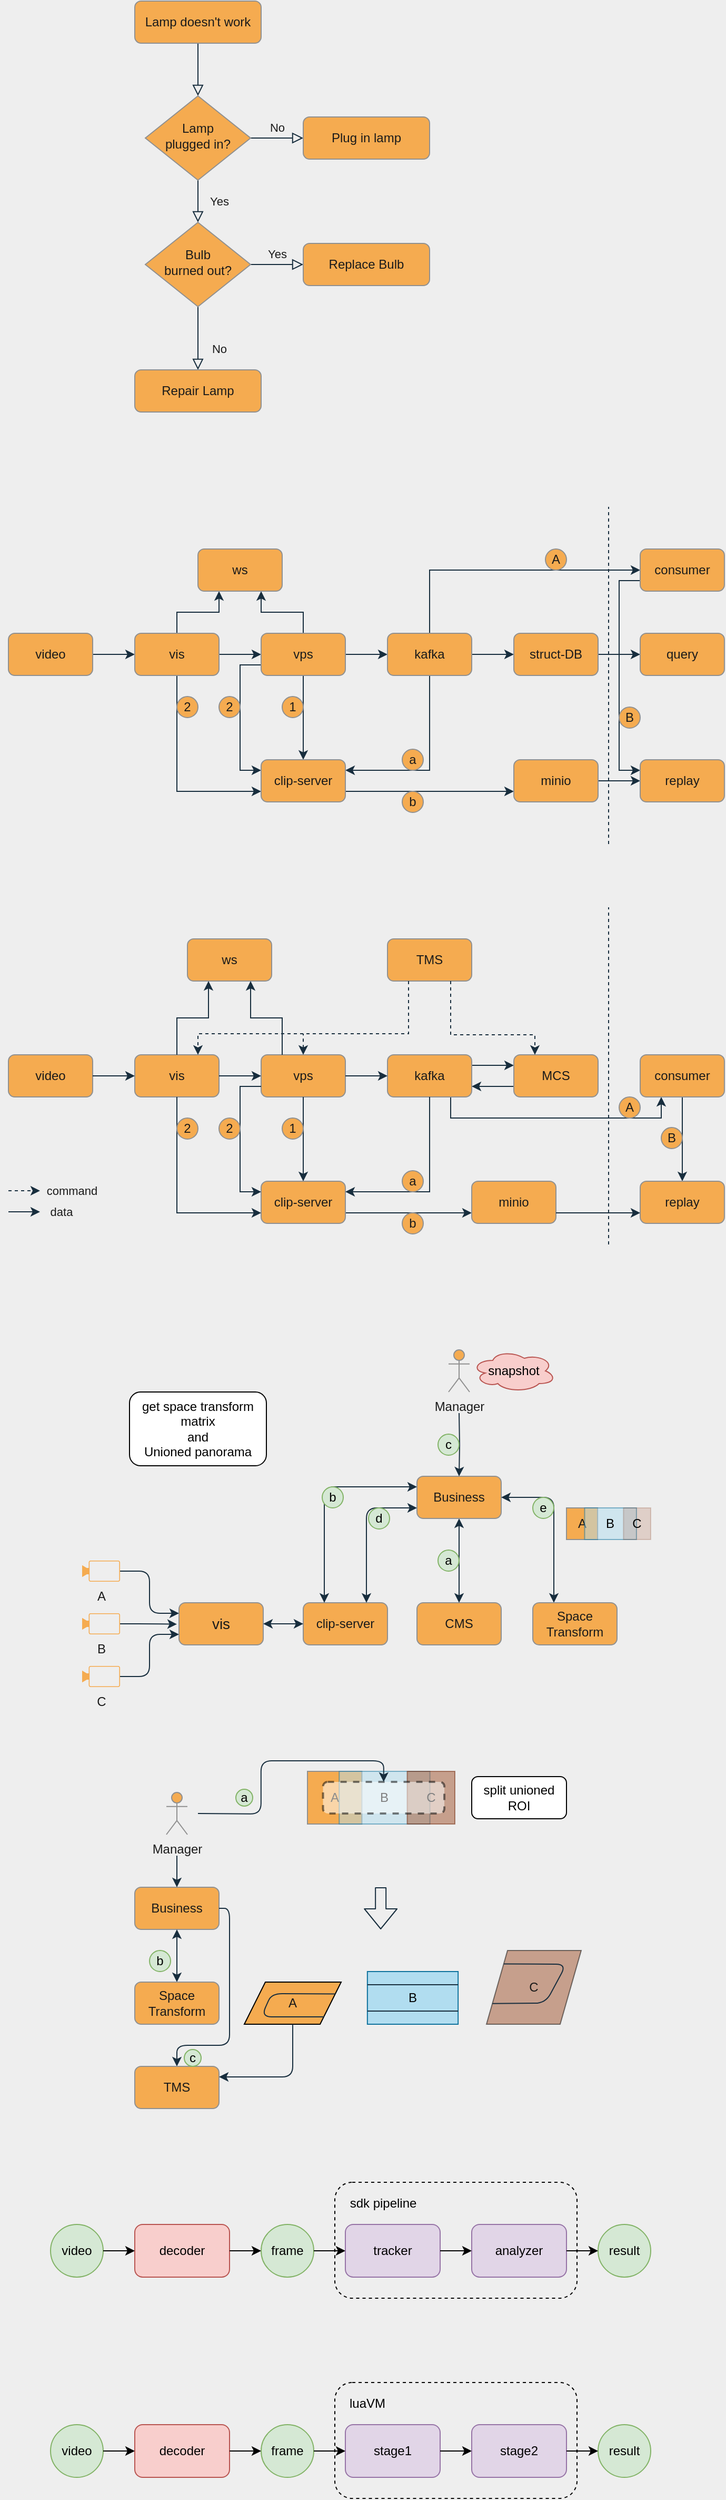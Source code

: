 <mxfile version="14.4.7" type="github">
  <diagram id="C5RBs43oDa-KdzZeNtuy" name="Page-1">
    <mxGraphModel dx="801" dy="462" grid="0" gridSize="10" guides="1" tooltips="1" connect="1" arrows="1" fold="1" page="1" pageScale="1" pageWidth="827" pageHeight="1169" background="#EEEEEE" math="0" shadow="0">
      <root>
        <mxCell id="WIyWlLk6GJQsqaUBKTNV-0" />
        <mxCell id="WIyWlLk6GJQsqaUBKTNV-1" parent="WIyWlLk6GJQsqaUBKTNV-0" />
        <mxCell id="WIyWlLk6GJQsqaUBKTNV-2" value="" style="rounded=0;html=1;jettySize=auto;orthogonalLoop=1;fontSize=11;endArrow=block;endFill=0;endSize=8;strokeWidth=1;shadow=0;labelBackgroundColor=none;edgeStyle=orthogonalEdgeStyle;strokeColor=#182E3E;fontColor=#1A1A1A;" parent="WIyWlLk6GJQsqaUBKTNV-1" source="WIyWlLk6GJQsqaUBKTNV-3" target="WIyWlLk6GJQsqaUBKTNV-6" edge="1">
          <mxGeometry relative="1" as="geometry" />
        </mxCell>
        <mxCell id="WIyWlLk6GJQsqaUBKTNV-3" value="Lamp doesn&#39;t work" style="rounded=1;whiteSpace=wrap;html=1;fontSize=12;glass=0;strokeWidth=1;shadow=0;fillColor=#F5AB50;strokeColor=#909090;fontColor=#1A1A1A;" parent="WIyWlLk6GJQsqaUBKTNV-1" vertex="1">
          <mxGeometry x="160" y="80" width="120" height="40" as="geometry" />
        </mxCell>
        <mxCell id="WIyWlLk6GJQsqaUBKTNV-4" value="Yes" style="rounded=0;html=1;jettySize=auto;orthogonalLoop=1;fontSize=11;endArrow=block;endFill=0;endSize=8;strokeWidth=1;shadow=0;labelBackgroundColor=none;edgeStyle=orthogonalEdgeStyle;strokeColor=#182E3E;fontColor=#1A1A1A;" parent="WIyWlLk6GJQsqaUBKTNV-1" source="WIyWlLk6GJQsqaUBKTNV-6" target="WIyWlLk6GJQsqaUBKTNV-10" edge="1">
          <mxGeometry y="20" relative="1" as="geometry">
            <mxPoint as="offset" />
          </mxGeometry>
        </mxCell>
        <mxCell id="WIyWlLk6GJQsqaUBKTNV-5" value="No" style="edgeStyle=orthogonalEdgeStyle;rounded=0;html=1;jettySize=auto;orthogonalLoop=1;fontSize=11;endArrow=block;endFill=0;endSize=8;strokeWidth=1;shadow=0;labelBackgroundColor=none;strokeColor=#182E3E;fontColor=#1A1A1A;" parent="WIyWlLk6GJQsqaUBKTNV-1" source="WIyWlLk6GJQsqaUBKTNV-6" target="WIyWlLk6GJQsqaUBKTNV-7" edge="1">
          <mxGeometry y="10" relative="1" as="geometry">
            <mxPoint as="offset" />
          </mxGeometry>
        </mxCell>
        <mxCell id="WIyWlLk6GJQsqaUBKTNV-6" value="Lamp&lt;br&gt;plugged in?" style="rhombus;whiteSpace=wrap;html=1;shadow=0;fontFamily=Helvetica;fontSize=12;align=center;strokeWidth=1;spacing=6;spacingTop=-4;fillColor=#F5AB50;strokeColor=#909090;fontColor=#1A1A1A;" parent="WIyWlLk6GJQsqaUBKTNV-1" vertex="1">
          <mxGeometry x="170" y="170" width="100" height="80" as="geometry" />
        </mxCell>
        <mxCell id="WIyWlLk6GJQsqaUBKTNV-7" value="Plug in lamp" style="rounded=1;whiteSpace=wrap;html=1;fontSize=12;glass=0;strokeWidth=1;shadow=0;fillColor=#F5AB50;strokeColor=#909090;fontColor=#1A1A1A;" parent="WIyWlLk6GJQsqaUBKTNV-1" vertex="1">
          <mxGeometry x="320" y="190" width="120" height="40" as="geometry" />
        </mxCell>
        <mxCell id="WIyWlLk6GJQsqaUBKTNV-8" value="No" style="rounded=0;html=1;jettySize=auto;orthogonalLoop=1;fontSize=11;endArrow=block;endFill=0;endSize=8;strokeWidth=1;shadow=0;labelBackgroundColor=none;edgeStyle=orthogonalEdgeStyle;strokeColor=#182E3E;fontColor=#1A1A1A;" parent="WIyWlLk6GJQsqaUBKTNV-1" source="WIyWlLk6GJQsqaUBKTNV-10" target="WIyWlLk6GJQsqaUBKTNV-11" edge="1">
          <mxGeometry x="0.333" y="20" relative="1" as="geometry">
            <mxPoint as="offset" />
          </mxGeometry>
        </mxCell>
        <mxCell id="WIyWlLk6GJQsqaUBKTNV-9" value="Yes" style="edgeStyle=orthogonalEdgeStyle;rounded=0;html=1;jettySize=auto;orthogonalLoop=1;fontSize=11;endArrow=block;endFill=0;endSize=8;strokeWidth=1;shadow=0;labelBackgroundColor=none;strokeColor=#182E3E;fontColor=#1A1A1A;" parent="WIyWlLk6GJQsqaUBKTNV-1" source="WIyWlLk6GJQsqaUBKTNV-10" target="WIyWlLk6GJQsqaUBKTNV-12" edge="1">
          <mxGeometry y="10" relative="1" as="geometry">
            <mxPoint as="offset" />
          </mxGeometry>
        </mxCell>
        <mxCell id="WIyWlLk6GJQsqaUBKTNV-10" value="Bulb&lt;br&gt;burned out?" style="rhombus;whiteSpace=wrap;html=1;shadow=0;fontFamily=Helvetica;fontSize=12;align=center;strokeWidth=1;spacing=6;spacingTop=-4;fillColor=#F5AB50;strokeColor=#909090;fontColor=#1A1A1A;" parent="WIyWlLk6GJQsqaUBKTNV-1" vertex="1">
          <mxGeometry x="170" y="290" width="100" height="80" as="geometry" />
        </mxCell>
        <mxCell id="WIyWlLk6GJQsqaUBKTNV-11" value="Repair Lamp" style="rounded=1;whiteSpace=wrap;html=1;fontSize=12;glass=0;strokeWidth=1;shadow=0;fillColor=#F5AB50;strokeColor=#909090;fontColor=#1A1A1A;" parent="WIyWlLk6GJQsqaUBKTNV-1" vertex="1">
          <mxGeometry x="160" y="430" width="120" height="40" as="geometry" />
        </mxCell>
        <mxCell id="WIyWlLk6GJQsqaUBKTNV-12" value="Replace Bulb" style="rounded=1;whiteSpace=wrap;html=1;fontSize=12;glass=0;strokeWidth=1;shadow=0;fillColor=#F5AB50;strokeColor=#909090;fontColor=#1A1A1A;" parent="WIyWlLk6GJQsqaUBKTNV-1" vertex="1">
          <mxGeometry x="320" y="310" width="120" height="40" as="geometry" />
        </mxCell>
        <mxCell id="50qvm2ZmXzsjkauxlbS--2" value="" style="edgeStyle=orthogonalEdgeStyle;rounded=0;orthogonalLoop=1;jettySize=auto;html=1;labelBackgroundColor=#EEEEEE;strokeColor=#182E3E;fontColor=#1A1A1A;" parent="WIyWlLk6GJQsqaUBKTNV-1" source="50qvm2ZmXzsjkauxlbS--0" target="50qvm2ZmXzsjkauxlbS--1" edge="1">
          <mxGeometry relative="1" as="geometry" />
        </mxCell>
        <mxCell id="50qvm2ZmXzsjkauxlbS--0" value="video" style="rounded=1;whiteSpace=wrap;html=1;fillColor=#F5AB50;strokeColor=#909090;fontColor=#1A1A1A;" parent="WIyWlLk6GJQsqaUBKTNV-1" vertex="1">
          <mxGeometry x="40" y="680" width="80" height="40" as="geometry" />
        </mxCell>
        <mxCell id="50qvm2ZmXzsjkauxlbS--4" value="" style="edgeStyle=orthogonalEdgeStyle;rounded=0;orthogonalLoop=1;jettySize=auto;html=1;labelBackgroundColor=#EEEEEE;strokeColor=#182E3E;fontColor=#1A1A1A;" parent="WIyWlLk6GJQsqaUBKTNV-1" source="50qvm2ZmXzsjkauxlbS--1" target="50qvm2ZmXzsjkauxlbS--3" edge="1">
          <mxGeometry relative="1" as="geometry" />
        </mxCell>
        <mxCell id="50qvm2ZmXzsjkauxlbS--6" style="edgeStyle=orthogonalEdgeStyle;rounded=0;orthogonalLoop=1;jettySize=auto;html=1;exitX=0.5;exitY=0;exitDx=0;exitDy=0;entryX=0.25;entryY=1;entryDx=0;entryDy=0;labelBackgroundColor=#EEEEEE;strokeColor=#182E3E;fontColor=#1A1A1A;" parent="WIyWlLk6GJQsqaUBKTNV-1" source="50qvm2ZmXzsjkauxlbS--1" target="50qvm2ZmXzsjkauxlbS--5" edge="1">
          <mxGeometry relative="1" as="geometry" />
        </mxCell>
        <mxCell id="50qvm2ZmXzsjkauxlbS--14" style="edgeStyle=orthogonalEdgeStyle;rounded=0;orthogonalLoop=1;jettySize=auto;html=1;exitX=0.5;exitY=1;exitDx=0;exitDy=0;entryX=0;entryY=0.75;entryDx=0;entryDy=0;labelBackgroundColor=#EEEEEE;strokeColor=#182E3E;fontColor=#1A1A1A;" parent="WIyWlLk6GJQsqaUBKTNV-1" source="50qvm2ZmXzsjkauxlbS--1" target="50qvm2ZmXzsjkauxlbS--13" edge="1">
          <mxGeometry relative="1" as="geometry" />
        </mxCell>
        <mxCell id="50qvm2ZmXzsjkauxlbS--1" value="vis" style="rounded=1;whiteSpace=wrap;html=1;fillColor=#F5AB50;strokeColor=#909090;fontColor=#1A1A1A;" parent="WIyWlLk6GJQsqaUBKTNV-1" vertex="1">
          <mxGeometry x="160" y="680" width="80" height="40" as="geometry" />
        </mxCell>
        <mxCell id="50qvm2ZmXzsjkauxlbS--7" style="edgeStyle=orthogonalEdgeStyle;rounded=0;orthogonalLoop=1;jettySize=auto;html=1;exitX=0.5;exitY=0;exitDx=0;exitDy=0;entryX=0.75;entryY=1;entryDx=0;entryDy=0;labelBackgroundColor=#EEEEEE;strokeColor=#182E3E;fontColor=#1A1A1A;" parent="WIyWlLk6GJQsqaUBKTNV-1" source="50qvm2ZmXzsjkauxlbS--3" target="50qvm2ZmXzsjkauxlbS--5" edge="1">
          <mxGeometry relative="1" as="geometry" />
        </mxCell>
        <mxCell id="50qvm2ZmXzsjkauxlbS--10" value="" style="edgeStyle=orthogonalEdgeStyle;rounded=0;orthogonalLoop=1;jettySize=auto;html=1;labelBackgroundColor=#EEEEEE;strokeColor=#182E3E;fontColor=#1A1A1A;" parent="WIyWlLk6GJQsqaUBKTNV-1" source="50qvm2ZmXzsjkauxlbS--3" target="50qvm2ZmXzsjkauxlbS--9" edge="1">
          <mxGeometry relative="1" as="geometry" />
        </mxCell>
        <mxCell id="50qvm2ZmXzsjkauxlbS--16" style="edgeStyle=orthogonalEdgeStyle;rounded=0;orthogonalLoop=1;jettySize=auto;html=1;exitX=0;exitY=0.75;exitDx=0;exitDy=0;entryX=0;entryY=0.25;entryDx=0;entryDy=0;labelBackgroundColor=#EEEEEE;strokeColor=#182E3E;fontColor=#1A1A1A;" parent="WIyWlLk6GJQsqaUBKTNV-1" source="50qvm2ZmXzsjkauxlbS--3" target="50qvm2ZmXzsjkauxlbS--13" edge="1">
          <mxGeometry relative="1" as="geometry" />
        </mxCell>
        <mxCell id="50qvm2ZmXzsjkauxlbS--17" value="" style="edgeStyle=orthogonalEdgeStyle;rounded=0;orthogonalLoop=1;jettySize=auto;html=1;labelBackgroundColor=#EEEEEE;strokeColor=#182E3E;fontColor=#1A1A1A;" parent="WIyWlLk6GJQsqaUBKTNV-1" source="50qvm2ZmXzsjkauxlbS--3" target="50qvm2ZmXzsjkauxlbS--13" edge="1">
          <mxGeometry relative="1" as="geometry" />
        </mxCell>
        <mxCell id="50qvm2ZmXzsjkauxlbS--3" value="vps" style="rounded=1;whiteSpace=wrap;html=1;fillColor=#F5AB50;strokeColor=#909090;fontColor=#1A1A1A;" parent="WIyWlLk6GJQsqaUBKTNV-1" vertex="1">
          <mxGeometry x="280" y="680" width="80" height="40" as="geometry" />
        </mxCell>
        <mxCell id="50qvm2ZmXzsjkauxlbS--12" value="" style="edgeStyle=orthogonalEdgeStyle;rounded=0;orthogonalLoop=1;jettySize=auto;html=1;labelBackgroundColor=#EEEEEE;strokeColor=#182E3E;fontColor=#1A1A1A;" parent="WIyWlLk6GJQsqaUBKTNV-1" source="50qvm2ZmXzsjkauxlbS--9" target="50qvm2ZmXzsjkauxlbS--11" edge="1">
          <mxGeometry relative="1" as="geometry" />
        </mxCell>
        <mxCell id="50qvm2ZmXzsjkauxlbS--18" style="edgeStyle=orthogonalEdgeStyle;rounded=0;orthogonalLoop=1;jettySize=auto;html=1;exitX=0.5;exitY=1;exitDx=0;exitDy=0;entryX=1;entryY=0.25;entryDx=0;entryDy=0;labelBackgroundColor=#EEEEEE;strokeColor=#182E3E;fontColor=#1A1A1A;" parent="WIyWlLk6GJQsqaUBKTNV-1" source="50qvm2ZmXzsjkauxlbS--9" target="50qvm2ZmXzsjkauxlbS--13" edge="1">
          <mxGeometry relative="1" as="geometry" />
        </mxCell>
        <mxCell id="50qvm2ZmXzsjkauxlbS--22" style="edgeStyle=orthogonalEdgeStyle;rounded=0;orthogonalLoop=1;jettySize=auto;html=1;exitX=0.5;exitY=0;exitDx=0;exitDy=0;entryX=0;entryY=0.5;entryDx=0;entryDy=0;labelBackgroundColor=#EEEEEE;strokeColor=#182E3E;fontColor=#1A1A1A;" parent="WIyWlLk6GJQsqaUBKTNV-1" source="50qvm2ZmXzsjkauxlbS--9" target="50qvm2ZmXzsjkauxlbS--21" edge="1">
          <mxGeometry relative="1" as="geometry" />
        </mxCell>
        <mxCell id="50qvm2ZmXzsjkauxlbS--9" value="kafka" style="rounded=1;whiteSpace=wrap;html=1;fillColor=#F5AB50;strokeColor=#909090;fontColor=#1A1A1A;" parent="WIyWlLk6GJQsqaUBKTNV-1" vertex="1">
          <mxGeometry x="400" y="680" width="80" height="40" as="geometry" />
        </mxCell>
        <mxCell id="50qvm2ZmXzsjkauxlbS--26" style="edgeStyle=orthogonalEdgeStyle;rounded=0;orthogonalLoop=1;jettySize=auto;html=1;exitX=1;exitY=0.5;exitDx=0;exitDy=0;labelBackgroundColor=#EEEEEE;strokeColor=#182E3E;fontColor=#1A1A1A;" parent="WIyWlLk6GJQsqaUBKTNV-1" source="50qvm2ZmXzsjkauxlbS--11" target="50qvm2ZmXzsjkauxlbS--23" edge="1">
          <mxGeometry relative="1" as="geometry" />
        </mxCell>
        <mxCell id="50qvm2ZmXzsjkauxlbS--11" value="struct-DB" style="rounded=1;whiteSpace=wrap;html=1;fillColor=#F5AB50;strokeColor=#909090;fontColor=#1A1A1A;" parent="WIyWlLk6GJQsqaUBKTNV-1" vertex="1">
          <mxGeometry x="520" y="680" width="80" height="40" as="geometry" />
        </mxCell>
        <mxCell id="50qvm2ZmXzsjkauxlbS--5" value="ws" style="rounded=1;whiteSpace=wrap;html=1;fillColor=#F5AB50;strokeColor=#909090;fontColor=#1A1A1A;" parent="WIyWlLk6GJQsqaUBKTNV-1" vertex="1">
          <mxGeometry x="220" y="600" width="80" height="40" as="geometry" />
        </mxCell>
        <mxCell id="50qvm2ZmXzsjkauxlbS--19" style="edgeStyle=orthogonalEdgeStyle;rounded=0;orthogonalLoop=1;jettySize=auto;html=1;exitX=1;exitY=0.75;exitDx=0;exitDy=0;labelBackgroundColor=#EEEEEE;strokeColor=#182E3E;fontColor=#1A1A1A;" parent="WIyWlLk6GJQsqaUBKTNV-1" source="50qvm2ZmXzsjkauxlbS--13" edge="1">
          <mxGeometry relative="1" as="geometry">
            <mxPoint x="520" y="830" as="targetPoint" />
          </mxGeometry>
        </mxCell>
        <mxCell id="50qvm2ZmXzsjkauxlbS--13" value="clip-server" style="rounded=1;whiteSpace=wrap;html=1;fillColor=#F5AB50;strokeColor=#909090;fontColor=#1A1A1A;" parent="WIyWlLk6GJQsqaUBKTNV-1" vertex="1">
          <mxGeometry x="280" y="800" width="80" height="40" as="geometry" />
        </mxCell>
        <mxCell id="50qvm2ZmXzsjkauxlbS--25" style="edgeStyle=orthogonalEdgeStyle;rounded=0;orthogonalLoop=1;jettySize=auto;html=1;exitX=1;exitY=0.5;exitDx=0;exitDy=0;labelBackgroundColor=#EEEEEE;strokeColor=#182E3E;fontColor=#1A1A1A;" parent="WIyWlLk6GJQsqaUBKTNV-1" source="50qvm2ZmXzsjkauxlbS--20" target="50qvm2ZmXzsjkauxlbS--24" edge="1">
          <mxGeometry relative="1" as="geometry" />
        </mxCell>
        <mxCell id="50qvm2ZmXzsjkauxlbS--20" value="minio" style="rounded=1;whiteSpace=wrap;html=1;fillColor=#F5AB50;strokeColor=#909090;fontColor=#1A1A1A;" parent="WIyWlLk6GJQsqaUBKTNV-1" vertex="1">
          <mxGeometry x="520" y="800" width="80" height="40" as="geometry" />
        </mxCell>
        <mxCell id="50qvm2ZmXzsjkauxlbS--38" style="edgeStyle=orthogonalEdgeStyle;rounded=0;orthogonalLoop=1;jettySize=auto;html=1;exitX=0;exitY=0.75;exitDx=0;exitDy=0;entryX=0;entryY=0.25;entryDx=0;entryDy=0;labelBackgroundColor=#EEEEEE;strokeColor=#182E3E;fontColor=#1A1A1A;" parent="WIyWlLk6GJQsqaUBKTNV-1" source="50qvm2ZmXzsjkauxlbS--21" target="50qvm2ZmXzsjkauxlbS--24" edge="1">
          <mxGeometry relative="1" as="geometry" />
        </mxCell>
        <mxCell id="50qvm2ZmXzsjkauxlbS--21" value="consumer" style="rounded=1;whiteSpace=wrap;html=1;fillColor=#F5AB50;strokeColor=#909090;fontColor=#1A1A1A;" parent="WIyWlLk6GJQsqaUBKTNV-1" vertex="1">
          <mxGeometry x="640" y="600" width="80" height="40" as="geometry" />
        </mxCell>
        <mxCell id="50qvm2ZmXzsjkauxlbS--23" value="query" style="rounded=1;whiteSpace=wrap;html=1;fillColor=#F5AB50;strokeColor=#909090;fontColor=#1A1A1A;" parent="WIyWlLk6GJQsqaUBKTNV-1" vertex="1">
          <mxGeometry x="640" y="680" width="80" height="40" as="geometry" />
        </mxCell>
        <mxCell id="50qvm2ZmXzsjkauxlbS--24" value="replay" style="rounded=1;whiteSpace=wrap;html=1;fillColor=#F5AB50;strokeColor=#909090;fontColor=#1A1A1A;" parent="WIyWlLk6GJQsqaUBKTNV-1" vertex="1">
          <mxGeometry x="640" y="800" width="80" height="40" as="geometry" />
        </mxCell>
        <mxCell id="50qvm2ZmXzsjkauxlbS--27" value="" style="endArrow=none;dashed=1;html=1;labelBackgroundColor=#EEEEEE;strokeColor=#182E3E;fontColor=#1A1A1A;" parent="WIyWlLk6GJQsqaUBKTNV-1" edge="1">
          <mxGeometry width="50" height="50" relative="1" as="geometry">
            <mxPoint x="610" y="880" as="sourcePoint" />
            <mxPoint x="610" y="560" as="targetPoint" />
          </mxGeometry>
        </mxCell>
        <mxCell id="50qvm2ZmXzsjkauxlbS--28" value="1" style="ellipse;whiteSpace=wrap;html=1;aspect=fixed;fillColor=#F5AB50;strokeColor=#909090;fontColor=#1A1A1A;" parent="WIyWlLk6GJQsqaUBKTNV-1" vertex="1">
          <mxGeometry x="300" y="740" width="20" height="20" as="geometry" />
        </mxCell>
        <mxCell id="50qvm2ZmXzsjkauxlbS--31" value="2" style="ellipse;whiteSpace=wrap;html=1;aspect=fixed;fillColor=#F5AB50;strokeColor=#909090;fontColor=#1A1A1A;" parent="WIyWlLk6GJQsqaUBKTNV-1" vertex="1">
          <mxGeometry x="200" y="740" width="20" height="20" as="geometry" />
        </mxCell>
        <mxCell id="50qvm2ZmXzsjkauxlbS--32" value="a" style="ellipse;whiteSpace=wrap;html=1;aspect=fixed;fillColor=#F5AB50;strokeColor=#909090;fontColor=#1A1A1A;" parent="WIyWlLk6GJQsqaUBKTNV-1" vertex="1">
          <mxGeometry x="414" y="790" width="20" height="20" as="geometry" />
        </mxCell>
        <mxCell id="50qvm2ZmXzsjkauxlbS--33" value="b" style="ellipse;whiteSpace=wrap;html=1;aspect=fixed;fillColor=#F5AB50;strokeColor=#909090;fontColor=#1A1A1A;" parent="WIyWlLk6GJQsqaUBKTNV-1" vertex="1">
          <mxGeometry x="414" y="830" width="20" height="20" as="geometry" />
        </mxCell>
        <mxCell id="50qvm2ZmXzsjkauxlbS--37" value="2" style="ellipse;whiteSpace=wrap;html=1;aspect=fixed;fillColor=#F5AB50;strokeColor=#909090;fontColor=#1A1A1A;" parent="WIyWlLk6GJQsqaUBKTNV-1" vertex="1">
          <mxGeometry x="240" y="740" width="20" height="20" as="geometry" />
        </mxCell>
        <mxCell id="50qvm2ZmXzsjkauxlbS--39" value="A" style="ellipse;whiteSpace=wrap;html=1;aspect=fixed;fillColor=#F5AB50;strokeColor=#909090;fontColor=#1A1A1A;" parent="WIyWlLk6GJQsqaUBKTNV-1" vertex="1">
          <mxGeometry x="550" y="600" width="20" height="20" as="geometry" />
        </mxCell>
        <mxCell id="50qvm2ZmXzsjkauxlbS--40" value="B" style="ellipse;whiteSpace=wrap;html=1;aspect=fixed;fillColor=#F5AB50;strokeColor=#909090;fontColor=#1A1A1A;" parent="WIyWlLk6GJQsqaUBKTNV-1" vertex="1">
          <mxGeometry x="620" y="750" width="20" height="20" as="geometry" />
        </mxCell>
        <mxCell id="9WXgRBmYEAObht5J5E2l-145" value="" style="endArrow=classic;html=1;strokeColor=#182E3E;strokeWidth=1;labelBackgroundColor=#EEEEEE;fontColor=#1A1A1A;" parent="WIyWlLk6GJQsqaUBKTNV-1" edge="1">
          <mxGeometry width="50" height="50" relative="1" as="geometry">
            <mxPoint x="40" y="1229" as="sourcePoint" />
            <mxPoint x="70" y="1229" as="targetPoint" />
          </mxGeometry>
        </mxCell>
        <mxCell id="9WXgRBmYEAObht5J5E2l-47" value="" style="group;fontColor=#1A1A1A;" parent="WIyWlLk6GJQsqaUBKTNV-1" vertex="1" connectable="0">
          <mxGeometry x="40" y="970" width="680" height="280" as="geometry" />
        </mxCell>
        <mxCell id="9WXgRBmYEAObht5J5E2l-46" value="" style="group;fontColor=#1A1A1A;" parent="9WXgRBmYEAObht5J5E2l-47" vertex="1" connectable="0">
          <mxGeometry y="30" width="680" height="250" as="geometry" />
        </mxCell>
        <mxCell id="9WXgRBmYEAObht5J5E2l-1" value="video" style="rounded=1;whiteSpace=wrap;html=1;fillColor=#F5AB50;strokeColor=#909090;fontColor=#1A1A1A;" parent="9WXgRBmYEAObht5J5E2l-46" vertex="1">
          <mxGeometry y="80" width="80" height="40" as="geometry" />
        </mxCell>
        <mxCell id="9WXgRBmYEAObht5J5E2l-5" value="vis" style="rounded=1;whiteSpace=wrap;html=1;fillColor=#F5AB50;strokeColor=#909090;fontColor=#1A1A1A;" parent="9WXgRBmYEAObht5J5E2l-46" vertex="1">
          <mxGeometry x="120" y="80" width="80" height="40" as="geometry" />
        </mxCell>
        <mxCell id="9WXgRBmYEAObht5J5E2l-0" value="" style="edgeStyle=orthogonalEdgeStyle;rounded=0;orthogonalLoop=1;jettySize=auto;html=1;labelBackgroundColor=#EEEEEE;strokeColor=#182E3E;fontColor=#1A1A1A;" parent="9WXgRBmYEAObht5J5E2l-46" source="9WXgRBmYEAObht5J5E2l-1" target="9WXgRBmYEAObht5J5E2l-5" edge="1">
          <mxGeometry relative="1" as="geometry" />
        </mxCell>
        <mxCell id="9WXgRBmYEAObht5J5E2l-10" value="vps" style="rounded=1;whiteSpace=wrap;html=1;fillColor=#F5AB50;strokeColor=#909090;fontColor=#1A1A1A;" parent="9WXgRBmYEAObht5J5E2l-46" vertex="1">
          <mxGeometry x="240" y="80" width="80" height="40" as="geometry" />
        </mxCell>
        <mxCell id="9WXgRBmYEAObht5J5E2l-2" value="" style="edgeStyle=orthogonalEdgeStyle;rounded=0;orthogonalLoop=1;jettySize=auto;html=1;labelBackgroundColor=#EEEEEE;strokeColor=#182E3E;fontColor=#1A1A1A;" parent="9WXgRBmYEAObht5J5E2l-46" source="9WXgRBmYEAObht5J5E2l-5" target="9WXgRBmYEAObht5J5E2l-10" edge="1">
          <mxGeometry relative="1" as="geometry" />
        </mxCell>
        <mxCell id="9WXgRBmYEAObht5J5E2l-58" style="edgeStyle=orthogonalEdgeStyle;rounded=0;orthogonalLoop=1;jettySize=auto;html=1;exitX=1;exitY=0.25;exitDx=0;exitDy=0;entryX=0;entryY=0.25;entryDx=0;entryDy=0;startArrow=none;startFill=0;endArrow=classic;endFill=1;labelBackgroundColor=#EEEEEE;strokeColor=#182E3E;fontColor=#1A1A1A;" parent="9WXgRBmYEAObht5J5E2l-46" source="9WXgRBmYEAObht5J5E2l-14" target="9WXgRBmYEAObht5J5E2l-33" edge="1">
          <mxGeometry relative="1" as="geometry" />
        </mxCell>
        <mxCell id="9WXgRBmYEAObht5J5E2l-64" style="edgeStyle=orthogonalEdgeStyle;rounded=0;orthogonalLoop=1;jettySize=auto;html=1;exitX=0.75;exitY=1;exitDx=0;exitDy=0;entryX=0.25;entryY=1;entryDx=0;entryDy=0;startArrow=none;startFill=0;endArrow=classic;endFill=1;labelBackgroundColor=#EEEEEE;strokeColor=#182E3E;fontColor=#1A1A1A;" parent="9WXgRBmYEAObht5J5E2l-46" source="9WXgRBmYEAObht5J5E2l-14" target="9WXgRBmYEAObht5J5E2l-23" edge="1">
          <mxGeometry relative="1" as="geometry" />
        </mxCell>
        <mxCell id="9WXgRBmYEAObht5J5E2l-14" value="kafka" style="rounded=1;whiteSpace=wrap;html=1;fillColor=#F5AB50;strokeColor=#909090;fontColor=#1A1A1A;" parent="9WXgRBmYEAObht5J5E2l-46" vertex="1">
          <mxGeometry x="360" y="80" width="80" height="40" as="geometry" />
        </mxCell>
        <mxCell id="9WXgRBmYEAObht5J5E2l-7" value="" style="edgeStyle=orthogonalEdgeStyle;rounded=0;orthogonalLoop=1;jettySize=auto;html=1;labelBackgroundColor=#EEEEEE;strokeColor=#182E3E;fontColor=#1A1A1A;" parent="9WXgRBmYEAObht5J5E2l-46" source="9WXgRBmYEAObht5J5E2l-10" target="9WXgRBmYEAObht5J5E2l-14" edge="1">
          <mxGeometry relative="1" as="geometry" />
        </mxCell>
        <mxCell id="9WXgRBmYEAObht5J5E2l-18" style="edgeStyle=orthogonalEdgeStyle;rounded=0;orthogonalLoop=1;jettySize=auto;html=1;exitX=1;exitY=0.75;exitDx=0;exitDy=0;entryX=0;entryY=0.75;entryDx=0;entryDy=0;labelBackgroundColor=#EEEEEE;strokeColor=#182E3E;fontColor=#1A1A1A;" parent="9WXgRBmYEAObht5J5E2l-46" source="9WXgRBmYEAObht5J5E2l-19" target="9WXgRBmYEAObht5J5E2l-21" edge="1">
          <mxGeometry relative="1" as="geometry">
            <mxPoint x="480" y="230" as="targetPoint" />
          </mxGeometry>
        </mxCell>
        <mxCell id="9WXgRBmYEAObht5J5E2l-19" value="clip-server" style="rounded=1;whiteSpace=wrap;html=1;fillColor=#F5AB50;strokeColor=#909090;fontColor=#1A1A1A;" parent="9WXgRBmYEAObht5J5E2l-46" vertex="1">
          <mxGeometry x="240" y="200" width="80" height="40" as="geometry" />
        </mxCell>
        <mxCell id="9WXgRBmYEAObht5J5E2l-4" style="edgeStyle=orthogonalEdgeStyle;rounded=0;orthogonalLoop=1;jettySize=auto;html=1;exitX=0.5;exitY=1;exitDx=0;exitDy=0;entryX=0;entryY=0.75;entryDx=0;entryDy=0;labelBackgroundColor=#EEEEEE;strokeColor=#182E3E;fontColor=#1A1A1A;" parent="9WXgRBmYEAObht5J5E2l-46" source="9WXgRBmYEAObht5J5E2l-5" target="9WXgRBmYEAObht5J5E2l-19" edge="1">
          <mxGeometry relative="1" as="geometry" />
        </mxCell>
        <mxCell id="9WXgRBmYEAObht5J5E2l-8" style="edgeStyle=orthogonalEdgeStyle;rounded=0;orthogonalLoop=1;jettySize=auto;html=1;exitX=0;exitY=0.75;exitDx=0;exitDy=0;entryX=0;entryY=0.25;entryDx=0;entryDy=0;labelBackgroundColor=#EEEEEE;strokeColor=#182E3E;fontColor=#1A1A1A;" parent="9WXgRBmYEAObht5J5E2l-46" source="9WXgRBmYEAObht5J5E2l-10" target="9WXgRBmYEAObht5J5E2l-19" edge="1">
          <mxGeometry relative="1" as="geometry" />
        </mxCell>
        <mxCell id="9WXgRBmYEAObht5J5E2l-9" value="" style="edgeStyle=orthogonalEdgeStyle;rounded=0;orthogonalLoop=1;jettySize=auto;html=1;labelBackgroundColor=#EEEEEE;strokeColor=#182E3E;fontColor=#1A1A1A;" parent="9WXgRBmYEAObht5J5E2l-46" source="9WXgRBmYEAObht5J5E2l-10" target="9WXgRBmYEAObht5J5E2l-19" edge="1">
          <mxGeometry relative="1" as="geometry" />
        </mxCell>
        <mxCell id="9WXgRBmYEAObht5J5E2l-12" style="edgeStyle=orthogonalEdgeStyle;rounded=0;orthogonalLoop=1;jettySize=auto;html=1;exitX=0.5;exitY=1;exitDx=0;exitDy=0;entryX=1;entryY=0.25;entryDx=0;entryDy=0;labelBackgroundColor=#EEEEEE;strokeColor=#182E3E;fontColor=#1A1A1A;" parent="9WXgRBmYEAObht5J5E2l-46" source="9WXgRBmYEAObht5J5E2l-14" target="9WXgRBmYEAObht5J5E2l-19" edge="1">
          <mxGeometry relative="1" as="geometry" />
        </mxCell>
        <mxCell id="9WXgRBmYEAObht5J5E2l-21" value="minio" style="rounded=1;whiteSpace=wrap;html=1;fillColor=#F5AB50;strokeColor=#909090;fontColor=#1A1A1A;" parent="9WXgRBmYEAObht5J5E2l-46" vertex="1">
          <mxGeometry x="440" y="200" width="80" height="40" as="geometry" />
        </mxCell>
        <mxCell id="9WXgRBmYEAObht5J5E2l-63" style="edgeStyle=orthogonalEdgeStyle;rounded=0;orthogonalLoop=1;jettySize=auto;html=1;entryX=0.5;entryY=0;entryDx=0;entryDy=0;startArrow=none;startFill=0;endArrow=classic;endFill=1;labelBackgroundColor=#EEEEEE;strokeColor=#182E3E;fontColor=#1A1A1A;" parent="9WXgRBmYEAObht5J5E2l-46" source="9WXgRBmYEAObht5J5E2l-23" target="9WXgRBmYEAObht5J5E2l-25" edge="1">
          <mxGeometry relative="1" as="geometry" />
        </mxCell>
        <mxCell id="9WXgRBmYEAObht5J5E2l-23" value="consumer" style="rounded=1;whiteSpace=wrap;html=1;fillColor=#F5AB50;strokeColor=#909090;fontColor=#1A1A1A;" parent="9WXgRBmYEAObht5J5E2l-46" vertex="1">
          <mxGeometry x="600" y="80" width="80" height="40" as="geometry" />
        </mxCell>
        <mxCell id="9WXgRBmYEAObht5J5E2l-25" value="replay" style="rounded=1;whiteSpace=wrap;html=1;fillColor=#F5AB50;strokeColor=#909090;fontColor=#1A1A1A;" parent="9WXgRBmYEAObht5J5E2l-46" vertex="1">
          <mxGeometry x="600" y="200" width="80" height="40" as="geometry" />
        </mxCell>
        <mxCell id="9WXgRBmYEAObht5J5E2l-20" style="edgeStyle=orthogonalEdgeStyle;rounded=0;orthogonalLoop=1;jettySize=auto;html=1;exitX=1;exitY=0.75;exitDx=0;exitDy=0;entryX=0;entryY=0.75;entryDx=0;entryDy=0;labelBackgroundColor=#EEEEEE;strokeColor=#182E3E;fontColor=#1A1A1A;" parent="9WXgRBmYEAObht5J5E2l-46" source="9WXgRBmYEAObht5J5E2l-21" target="9WXgRBmYEAObht5J5E2l-25" edge="1">
          <mxGeometry relative="1" as="geometry" />
        </mxCell>
        <mxCell id="9WXgRBmYEAObht5J5E2l-26" value="1" style="ellipse;whiteSpace=wrap;html=1;aspect=fixed;fillColor=#F5AB50;strokeColor=#909090;fontColor=#1A1A1A;" parent="9WXgRBmYEAObht5J5E2l-46" vertex="1">
          <mxGeometry x="260" y="140" width="20" height="20" as="geometry" />
        </mxCell>
        <mxCell id="9WXgRBmYEAObht5J5E2l-27" value="2" style="ellipse;whiteSpace=wrap;html=1;aspect=fixed;fillColor=#F5AB50;strokeColor=#909090;fontColor=#1A1A1A;" parent="9WXgRBmYEAObht5J5E2l-46" vertex="1">
          <mxGeometry x="160" y="140" width="20" height="20" as="geometry" />
        </mxCell>
        <mxCell id="9WXgRBmYEAObht5J5E2l-28" value="a" style="ellipse;whiteSpace=wrap;html=1;aspect=fixed;fillColor=#F5AB50;strokeColor=#909090;fontColor=#1A1A1A;" parent="9WXgRBmYEAObht5J5E2l-46" vertex="1">
          <mxGeometry x="374" y="190" width="20" height="20" as="geometry" />
        </mxCell>
        <mxCell id="9WXgRBmYEAObht5J5E2l-29" value="b" style="ellipse;whiteSpace=wrap;html=1;aspect=fixed;fillColor=#F5AB50;strokeColor=#909090;fontColor=#1A1A1A;" parent="9WXgRBmYEAObht5J5E2l-46" vertex="1">
          <mxGeometry x="374" y="230" width="20" height="20" as="geometry" />
        </mxCell>
        <mxCell id="9WXgRBmYEAObht5J5E2l-30" value="2" style="ellipse;whiteSpace=wrap;html=1;aspect=fixed;fillColor=#F5AB50;strokeColor=#909090;fontColor=#1A1A1A;" parent="9WXgRBmYEAObht5J5E2l-46" vertex="1">
          <mxGeometry x="200" y="140" width="20" height="20" as="geometry" />
        </mxCell>
        <mxCell id="9WXgRBmYEAObht5J5E2l-32" value="B" style="ellipse;whiteSpace=wrap;html=1;aspect=fixed;fillColor=#F5AB50;strokeColor=#909090;fontColor=#1A1A1A;" parent="9WXgRBmYEAObht5J5E2l-46" vertex="1">
          <mxGeometry x="620" y="149" width="20" height="20" as="geometry" />
        </mxCell>
        <mxCell id="9WXgRBmYEAObht5J5E2l-59" style="edgeStyle=orthogonalEdgeStyle;rounded=0;orthogonalLoop=1;jettySize=auto;html=1;exitX=0;exitY=0.75;exitDx=0;exitDy=0;entryX=1;entryY=0.75;entryDx=0;entryDy=0;startArrow=none;startFill=0;endArrow=classic;endFill=1;labelBackgroundColor=#EEEEEE;strokeColor=#182E3E;fontColor=#1A1A1A;" parent="9WXgRBmYEAObht5J5E2l-46" source="9WXgRBmYEAObht5J5E2l-33" target="9WXgRBmYEAObht5J5E2l-14" edge="1">
          <mxGeometry relative="1" as="geometry" />
        </mxCell>
        <mxCell id="9WXgRBmYEAObht5J5E2l-33" value="MCS" style="rounded=1;whiteSpace=wrap;html=1;strokeColor=#909090;fillColor=#F5AB50;fontColor=#1A1A1A;" parent="9WXgRBmYEAObht5J5E2l-46" vertex="1">
          <mxGeometry x="480" y="80" width="80" height="40" as="geometry" />
        </mxCell>
        <mxCell id="9WXgRBmYEAObht5J5E2l-52" value="" style="endArrow=none;dashed=1;html=1;labelBackgroundColor=#EEEEEE;strokeColor=#182E3E;fontColor=#1A1A1A;" parent="9WXgRBmYEAObht5J5E2l-46" edge="1">
          <mxGeometry width="50" height="50" relative="1" as="geometry">
            <mxPoint x="570" y="260" as="sourcePoint" />
            <mxPoint x="570" y="-60" as="targetPoint" />
          </mxGeometry>
        </mxCell>
        <mxCell id="9WXgRBmYEAObht5J5E2l-31" value="A" style="ellipse;whiteSpace=wrap;html=1;aspect=fixed;fillColor=#F5AB50;strokeColor=#909090;fontColor=#1A1A1A;" parent="9WXgRBmYEAObht5J5E2l-46" vertex="1">
          <mxGeometry x="580" y="120" width="20" height="20" as="geometry" />
        </mxCell>
        <mxCell id="9WXgRBmYEAObht5J5E2l-142" value="" style="endArrow=classic;html=1;dashed=1;strokeWidth=1;labelBackgroundColor=#EEEEEE;strokeColor=#182E3E;fontColor=#1A1A1A;" parent="9WXgRBmYEAObht5J5E2l-46" edge="1">
          <mxGeometry width="50" height="50" relative="1" as="geometry">
            <mxPoint y="209" as="sourcePoint" />
            <mxPoint x="30" y="209" as="targetPoint" />
          </mxGeometry>
        </mxCell>
        <mxCell id="9WXgRBmYEAObht5J5E2l-144" value="command" style="edgeLabel;html=1;align=center;verticalAlign=middle;resizable=0;points=[];labelBackgroundColor=#EEEEEE;fontColor=#1A1A1A;" parent="9WXgRBmYEAObht5J5E2l-142" vertex="1" connectable="0">
          <mxGeometry x="0.467" y="3" relative="1" as="geometry">
            <mxPoint x="38" y="3" as="offset" />
          </mxGeometry>
        </mxCell>
        <mxCell id="9WXgRBmYEAObht5J5E2l-146" value="data" style="edgeLabel;html=1;align=center;verticalAlign=middle;resizable=0;points=[];labelBackgroundColor=#EEEEEE;fontColor=#1A1A1A;" parent="9WXgRBmYEAObht5J5E2l-46" vertex="1" connectable="0">
          <mxGeometry x="50" y="229" as="geometry" />
        </mxCell>
        <mxCell id="9WXgRBmYEAObht5J5E2l-17" value="ws" style="rounded=1;whiteSpace=wrap;html=1;fillColor=#F5AB50;strokeColor=#909090;fontColor=#1A1A1A;" parent="9WXgRBmYEAObht5J5E2l-47" vertex="1">
          <mxGeometry x="170" width="80" height="40" as="geometry" />
        </mxCell>
        <mxCell id="9WXgRBmYEAObht5J5E2l-39" style="edgeStyle=orthogonalEdgeStyle;rounded=0;orthogonalLoop=1;jettySize=auto;html=1;exitX=0.5;exitY=0;exitDx=0;exitDy=0;entryX=0.25;entryY=1;entryDx=0;entryDy=0;labelBackgroundColor=#EEEEEE;strokeColor=#182E3E;fontColor=#1A1A1A;" parent="9WXgRBmYEAObht5J5E2l-47" source="9WXgRBmYEAObht5J5E2l-5" target="9WXgRBmYEAObht5J5E2l-17" edge="1">
          <mxGeometry relative="1" as="geometry">
            <mxPoint x="200" y="71" as="targetPoint" />
          </mxGeometry>
        </mxCell>
        <mxCell id="9WXgRBmYEAObht5J5E2l-40" style="edgeStyle=orthogonalEdgeStyle;rounded=0;orthogonalLoop=1;jettySize=auto;html=1;exitX=0.25;exitY=0;exitDx=0;exitDy=0;entryX=0.75;entryY=1;entryDx=0;entryDy=0;labelBackgroundColor=#EEEEEE;strokeColor=#182E3E;fontColor=#1A1A1A;" parent="9WXgRBmYEAObht5J5E2l-47" source="9WXgRBmYEAObht5J5E2l-10" target="9WXgRBmYEAObht5J5E2l-17" edge="1">
          <mxGeometry relative="1" as="geometry" />
        </mxCell>
        <mxCell id="9WXgRBmYEAObht5J5E2l-37" value="TMS" style="rounded=1;whiteSpace=wrap;html=1;fillColor=#F5AB50;strokeColor=#909090;fontColor=#1A1A1A;" parent="9WXgRBmYEAObht5J5E2l-47" vertex="1">
          <mxGeometry x="360" width="80" height="40" as="geometry" />
        </mxCell>
        <mxCell id="9WXgRBmYEAObht5J5E2l-43" style="edgeStyle=orthogonalEdgeStyle;rounded=0;orthogonalLoop=1;jettySize=auto;html=1;exitX=0.75;exitY=1;exitDx=0;exitDy=0;entryX=0.25;entryY=0;entryDx=0;entryDy=0;dashed=1;labelBackgroundColor=#EEEEEE;strokeColor=#182E3E;fontColor=#1A1A1A;" parent="9WXgRBmYEAObht5J5E2l-47" source="9WXgRBmYEAObht5J5E2l-37" target="9WXgRBmYEAObht5J5E2l-33" edge="1">
          <mxGeometry relative="1" as="geometry">
            <Array as="points">
              <mxPoint x="420" y="91" />
              <mxPoint x="500" y="91" />
            </Array>
          </mxGeometry>
        </mxCell>
        <mxCell id="9WXgRBmYEAObht5J5E2l-44" style="edgeStyle=orthogonalEdgeStyle;rounded=0;orthogonalLoop=1;jettySize=auto;html=1;exitX=0.25;exitY=1;exitDx=0;exitDy=0;entryX=0.75;entryY=0;entryDx=0;entryDy=0;dashed=1;labelBackgroundColor=#EEEEEE;strokeColor=#182E3E;fontColor=#1A1A1A;" parent="9WXgRBmYEAObht5J5E2l-47" source="9WXgRBmYEAObht5J5E2l-37" target="9WXgRBmYEAObht5J5E2l-5" edge="1">
          <mxGeometry relative="1" as="geometry">
            <Array as="points">
              <mxPoint x="380" y="90" />
              <mxPoint x="180" y="90" />
            </Array>
          </mxGeometry>
        </mxCell>
        <mxCell id="9WXgRBmYEAObht5J5E2l-51" style="edgeStyle=orthogonalEdgeStyle;rounded=0;orthogonalLoop=1;jettySize=auto;html=1;exitX=0.5;exitY=0;exitDx=0;exitDy=0;endArrow=none;endFill=0;startArrow=classic;startFill=1;dashed=1;labelBackgroundColor=#EEEEEE;strokeColor=#182E3E;fontColor=#1A1A1A;" parent="WIyWlLk6GJQsqaUBKTNV-1" source="9WXgRBmYEAObht5J5E2l-10" edge="1">
          <mxGeometry x="40" y="920" as="geometry">
            <mxPoint x="320" y="1060" as="targetPoint" />
          </mxGeometry>
        </mxCell>
        <mxCell id="3TUKvcQSaALCMrUlqvW0-78" value="clip-server" style="rounded=1;whiteSpace=wrap;html=1;fillColor=#F5AB50;strokeColor=#909090;fontColor=#1A1A1A;" parent="WIyWlLk6GJQsqaUBKTNV-1" vertex="1">
          <mxGeometry x="320" y="1600" width="80" height="40" as="geometry" />
        </mxCell>
        <mxCell id="3TUKvcQSaALCMrUlqvW0-79" value="A" style="points=[[0,0.5,0],[0.19,0.02,0],[0.59,0,0],[0.985,0.02,0],[1,0.5,0],[0.985,0.98,0],[0.59,1,0],[0.19,0.98,0]];verticalLabelPosition=bottom;html=1;verticalAlign=top;aspect=fixed;align=center;pointerEvents=1;shape=mxgraph.cisco19.camera;fillColor=#F5AB50;strokeColor=none;fontColor=#1A1A1A;" parent="WIyWlLk6GJQsqaUBKTNV-1" vertex="1">
          <mxGeometry x="110" y="1560" width="36.01" height="20" as="geometry" />
        </mxCell>
        <mxCell id="3TUKvcQSaALCMrUlqvW0-122" style="edgeStyle=orthogonalEdgeStyle;curved=0;rounded=1;sketch=0;orthogonalLoop=1;jettySize=auto;html=1;exitX=1;exitY=0.5;exitDx=0;exitDy=0;exitPerimeter=0;startArrow=none;startFill=0;strokeColor=#182E3E;fontColor=#1A1A1A;" parent="WIyWlLk6GJQsqaUBKTNV-1" source="3TUKvcQSaALCMrUlqvW0-80" edge="1">
          <mxGeometry x="110" y="1360" as="geometry">
            <mxPoint x="200" y="1620.333" as="targetPoint" />
          </mxGeometry>
        </mxCell>
        <mxCell id="3TUKvcQSaALCMrUlqvW0-80" value="B" style="points=[[0,0.5,0],[0.19,0.02,0],[0.59,0,0],[0.985,0.02,0],[1,0.5,0],[0.985,0.98,0],[0.59,1,0],[0.19,0.98,0]];verticalLabelPosition=bottom;html=1;verticalAlign=top;aspect=fixed;align=center;pointerEvents=1;shape=mxgraph.cisco19.camera;fillColor=#F5AB50;strokeColor=none;fontColor=#1A1A1A;" parent="WIyWlLk6GJQsqaUBKTNV-1" vertex="1">
          <mxGeometry x="110" y="1610" width="36.01" height="20" as="geometry" />
        </mxCell>
        <mxCell id="3TUKvcQSaALCMrUlqvW0-81" value="C" style="points=[[0,0.5,0],[0.19,0.02,0],[0.59,0,0],[0.985,0.02,0],[1,0.5,0],[0.985,0.98,0],[0.59,1,0],[0.19,0.98,0]];verticalLabelPosition=bottom;html=1;verticalAlign=top;aspect=fixed;align=center;pointerEvents=1;shape=mxgraph.cisco19.camera;fillColor=#F5AB50;strokeColor=none;fontColor=#1A1A1A;" parent="WIyWlLk6GJQsqaUBKTNV-1" vertex="1">
          <mxGeometry x="110" y="1660" width="36.01" height="20" as="geometry" />
        </mxCell>
        <mxCell id="3TUKvcQSaALCMrUlqvW0-85" value="&lt;font style=&quot;font-size: 14px&quot;&gt;vis&lt;/font&gt;" style="rounded=1;whiteSpace=wrap;html=1;fillColor=#F5AB50;strokeColor=#909090;fontColor=#1A1A1A;" parent="WIyWlLk6GJQsqaUBKTNV-1" vertex="1">
          <mxGeometry x="202" y="1600" width="80" height="40" as="geometry" />
        </mxCell>
        <mxCell id="3TUKvcQSaALCMrUlqvW0-92" style="edgeStyle=orthogonalEdgeStyle;rounded=0;orthogonalLoop=1;jettySize=auto;html=1;exitX=0;exitY=0.5;exitDx=0;exitDy=0;entryX=1;entryY=0.5;entryDx=0;entryDy=0;startArrow=classic;startFill=1;labelBackgroundColor=#EEEEEE;strokeColor=#182E3E;fontColor=#1A1A1A;" parent="WIyWlLk6GJQsqaUBKTNV-1" source="3TUKvcQSaALCMrUlqvW0-78" target="3TUKvcQSaALCMrUlqvW0-85" edge="1">
          <mxGeometry x="110" y="1360" as="geometry" />
        </mxCell>
        <mxCell id="3TUKvcQSaALCMrUlqvW0-121" style="edgeStyle=orthogonalEdgeStyle;curved=0;rounded=1;sketch=0;orthogonalLoop=1;jettySize=auto;html=1;exitX=1;exitY=0.5;exitDx=0;exitDy=0;exitPerimeter=0;entryX=0;entryY=0.25;entryDx=0;entryDy=0;startArrow=none;startFill=0;strokeColor=#182E3E;fontColor=#1A1A1A;" parent="WIyWlLk6GJQsqaUBKTNV-1" source="3TUKvcQSaALCMrUlqvW0-79" target="3TUKvcQSaALCMrUlqvW0-85" edge="1">
          <mxGeometry x="110" y="1360" as="geometry" />
        </mxCell>
        <mxCell id="3TUKvcQSaALCMrUlqvW0-123" style="edgeStyle=orthogonalEdgeStyle;curved=0;rounded=1;sketch=0;orthogonalLoop=1;jettySize=auto;html=1;exitX=1;exitY=0.5;exitDx=0;exitDy=0;exitPerimeter=0;entryX=0;entryY=0.75;entryDx=0;entryDy=0;startArrow=none;startFill=0;strokeColor=#182E3E;fontColor=#1A1A1A;" parent="WIyWlLk6GJQsqaUBKTNV-1" source="3TUKvcQSaALCMrUlqvW0-81" target="3TUKvcQSaALCMrUlqvW0-85" edge="1">
          <mxGeometry x="110" y="1360" as="geometry" />
        </mxCell>
        <mxCell id="3TUKvcQSaALCMrUlqvW0-87" value="CMS" style="rounded=1;whiteSpace=wrap;html=1;fillColor=#F5AB50;strokeColor=#909090;fontColor=#1A1A1A;" parent="WIyWlLk6GJQsqaUBKTNV-1" vertex="1">
          <mxGeometry x="428" y="1600" width="80" height="40" as="geometry" />
        </mxCell>
        <mxCell id="3TUKvcQSaALCMrUlqvW0-90" style="edgeStyle=orthogonalEdgeStyle;rounded=0;orthogonalLoop=1;jettySize=auto;html=1;exitX=0.5;exitY=1;exitDx=0;exitDy=0;startArrow=classic;startFill=1;entryX=0.5;entryY=0;entryDx=0;entryDy=0;labelBackgroundColor=#EEEEEE;strokeColor=#182E3E;fontColor=#1A1A1A;" parent="WIyWlLk6GJQsqaUBKTNV-1" source="3TUKvcQSaALCMrUlqvW0-88" target="3TUKvcQSaALCMrUlqvW0-87" edge="1">
          <mxGeometry x="76" y="1360" as="geometry" />
        </mxCell>
        <mxCell id="3TUKvcQSaALCMrUlqvW0-88" value="Business" style="rounded=1;whiteSpace=wrap;html=1;fillColor=#F5AB50;strokeColor=#909090;fontColor=#1A1A1A;" parent="WIyWlLk6GJQsqaUBKTNV-1" vertex="1">
          <mxGeometry x="428" y="1480" width="80" height="40" as="geometry" />
        </mxCell>
        <mxCell id="3TUKvcQSaALCMrUlqvW0-119" style="edgeStyle=orthogonalEdgeStyle;curved=0;rounded=1;sketch=0;orthogonalLoop=1;jettySize=auto;html=1;exitX=0.25;exitY=0;exitDx=0;exitDy=0;entryX=0;entryY=0.25;entryDx=0;entryDy=0;startArrow=classic;startFill=1;strokeColor=#182E3E;fontColor=#1A1A1A;" parent="WIyWlLk6GJQsqaUBKTNV-1" source="3TUKvcQSaALCMrUlqvW0-78" target="3TUKvcQSaALCMrUlqvW0-88" edge="1">
          <mxGeometry x="88" y="1360" as="geometry" />
        </mxCell>
        <mxCell id="3TUKvcQSaALCMrUlqvW0-120" style="edgeStyle=orthogonalEdgeStyle;curved=0;rounded=1;sketch=0;orthogonalLoop=1;jettySize=auto;html=1;exitX=0.75;exitY=0;exitDx=0;exitDy=0;entryX=0;entryY=0.75;entryDx=0;entryDy=0;startArrow=classic;startFill=1;strokeColor=#182E3E;fontColor=#1A1A1A;" parent="WIyWlLk6GJQsqaUBKTNV-1" source="3TUKvcQSaALCMrUlqvW0-78" target="3TUKvcQSaALCMrUlqvW0-88" edge="1">
          <mxGeometry x="88" y="1360" as="geometry" />
        </mxCell>
        <mxCell id="3TUKvcQSaALCMrUlqvW0-190" style="edgeStyle=orthogonalEdgeStyle;curved=0;rounded=1;sketch=0;orthogonalLoop=1;jettySize=auto;html=1;exitX=0.25;exitY=0;exitDx=0;exitDy=0;entryX=1;entryY=0.5;entryDx=0;entryDy=0;startArrow=classic;startFill=1;strokeColor=#182E3E;fontColor=#1A1A1A;" parent="WIyWlLk6GJQsqaUBKTNV-1" source="3TUKvcQSaALCMrUlqvW0-96" target="3TUKvcQSaALCMrUlqvW0-88" edge="1">
          <mxGeometry relative="1" as="geometry" />
        </mxCell>
        <mxCell id="3TUKvcQSaALCMrUlqvW0-96" value="Space Transform" style="rounded=1;whiteSpace=wrap;html=1;fillColor=#F5AB50;strokeColor=#909090;fontColor=#1A1A1A;" parent="WIyWlLk6GJQsqaUBKTNV-1" vertex="1">
          <mxGeometry x="538" y="1600" width="80" height="40" as="geometry" />
        </mxCell>
        <mxCell id="3TUKvcQSaALCMrUlqvW0-102" value="a" style="ellipse;whiteSpace=wrap;html=1;aspect=fixed;fillColor=#d5e8d4;strokeColor=#82b366;" parent="WIyWlLk6GJQsqaUBKTNV-1" vertex="1">
          <mxGeometry x="448" y="1550" width="20" height="20" as="geometry" />
        </mxCell>
        <mxCell id="3TUKvcQSaALCMrUlqvW0-105" value="b" style="ellipse;whiteSpace=wrap;html=1;aspect=fixed;fillColor=#d5e8d4;strokeColor=#82b366;" parent="WIyWlLk6GJQsqaUBKTNV-1" vertex="1">
          <mxGeometry x="338" y="1490" width="20" height="20" as="geometry" />
        </mxCell>
        <mxCell id="3TUKvcQSaALCMrUlqvW0-116" style="edgeStyle=orthogonalEdgeStyle;rounded=0;orthogonalLoop=1;jettySize=auto;html=1;entryX=0.5;entryY=0;entryDx=0;entryDy=0;startArrow=none;startFill=0;labelBackgroundColor=#EEEEEE;strokeColor=#182E3E;fontColor=#1A1A1A;" parent="WIyWlLk6GJQsqaUBKTNV-1" target="3TUKvcQSaALCMrUlqvW0-88" edge="1">
          <mxGeometry x="76" y="1360" as="geometry">
            <mxPoint x="468" y="1420" as="sourcePoint" />
          </mxGeometry>
        </mxCell>
        <mxCell id="3TUKvcQSaALCMrUlqvW0-107" value="Manager" style="shape=umlActor;verticalLabelPosition=bottom;verticalAlign=top;html=1;outlineConnect=0;fillColor=#F5AB50;strokeColor=#909090;fontColor=#1A1A1A;" parent="WIyWlLk6GJQsqaUBKTNV-1" vertex="1">
          <mxGeometry x="458" y="1360" width="20" height="40" as="geometry" />
        </mxCell>
        <mxCell id="3TUKvcQSaALCMrUlqvW0-111" value="snapshot" style="ellipse;shape=cloud;whiteSpace=wrap;html=1;fillColor=#f8cecc;strokeColor=#b85450;" parent="WIyWlLk6GJQsqaUBKTNV-1" vertex="1">
          <mxGeometry x="480" y="1360" width="80" height="40" as="geometry" />
        </mxCell>
        <mxCell id="3TUKvcQSaALCMrUlqvW0-112" value="c" style="ellipse;whiteSpace=wrap;html=1;aspect=fixed;fillColor=#d5e8d4;strokeColor=#82b366;" parent="WIyWlLk6GJQsqaUBKTNV-1" vertex="1">
          <mxGeometry x="448" y="1440" width="20" height="20" as="geometry" />
        </mxCell>
        <mxCell id="3TUKvcQSaALCMrUlqvW0-113" value="d" style="ellipse;whiteSpace=wrap;html=1;aspect=fixed;fillColor=#d5e8d4;strokeColor=#82b366;" parent="WIyWlLk6GJQsqaUBKTNV-1" vertex="1">
          <mxGeometry x="382" y="1510" width="20" height="20" as="geometry" />
        </mxCell>
        <mxCell id="3TUKvcQSaALCMrUlqvW0-125" value="e" style="ellipse;whiteSpace=wrap;html=1;aspect=fixed;fillColor=#d5e8d4;strokeColor=#82b366;" parent="WIyWlLk6GJQsqaUBKTNV-1" vertex="1">
          <mxGeometry x="538" y="1500" width="20" height="20" as="geometry" />
        </mxCell>
        <mxCell id="3TUKvcQSaALCMrUlqvW0-126" value="get space transform matrix&lt;br&gt;and&lt;br&gt;Unioned&amp;nbsp;&lt;span&gt;panorama&lt;br&gt;&lt;/span&gt;" style="rounded=1;whiteSpace=wrap;html=1;sketch=0;" parent="WIyWlLk6GJQsqaUBKTNV-1" vertex="1">
          <mxGeometry x="155" y="1400" width="130" height="70" as="geometry" />
        </mxCell>
        <mxCell id="3TUKvcQSaALCMrUlqvW0-189" value="" style="group" parent="WIyWlLk6GJQsqaUBKTNV-1" vertex="1" connectable="0">
          <mxGeometry x="570" y="1510" width="80" height="30" as="geometry" />
        </mxCell>
        <mxCell id="3TUKvcQSaALCMrUlqvW0-156" value="A" style="rounded=0;whiteSpace=wrap;html=1;sketch=0;strokeColor=#909090;fillColor=#F5AB50;fontColor=#1A1A1A;" parent="3TUKvcQSaALCMrUlqvW0-189" vertex="1">
          <mxGeometry width="29.538" height="30" as="geometry" />
        </mxCell>
        <mxCell id="3TUKvcQSaALCMrUlqvW0-186" value="B" style="rounded=0;whiteSpace=wrap;html=1;sketch=0;strokeColor=#10739e;fillColor=#b1ddf0;opacity=50;" parent="3TUKvcQSaALCMrUlqvW0-189" vertex="1">
          <mxGeometry x="17.231" width="49.231" height="30" as="geometry" />
        </mxCell>
        <mxCell id="3TUKvcQSaALCMrUlqvW0-187" value="&lt;font color=&quot;#000000&quot;&gt;C&lt;/font&gt;" style="rounded=0;whiteSpace=wrap;html=1;sketch=0;strokeColor=#6D1F00;fillColor=#a0522d;opacity=20;fontColor=#ffffff;" parent="3TUKvcQSaALCMrUlqvW0-189" vertex="1">
          <mxGeometry x="54.154" width="25.846" height="30" as="geometry" />
        </mxCell>
        <mxCell id="3TUKvcQSaALCMrUlqvW0-195" value="" style="shape=image;html=1;verticalAlign=top;verticalLabelPosition=bottom;labelBackgroundColor=#ffffff;imageAspect=0;aspect=fixed;image=https://cdn0.iconfinder.com/data/icons/infographic-element-8/512/23_Matric-128.png;rounded=0;sketch=0;strokeColor=#909090;fillColor=#F5AB50;fontColor=#1A1A1A;opacity=20;" parent="WIyWlLk6GJQsqaUBKTNV-1" vertex="1">
          <mxGeometry x="570" y="1551" width="38" height="38" as="geometry" />
        </mxCell>
        <mxCell id="3TUKvcQSaALCMrUlqvW0-220" value="" style="group" parent="WIyWlLk6GJQsqaUBKTNV-1" vertex="1" connectable="0">
          <mxGeometry x="160" y="1760" width="424" height="240" as="geometry" />
        </mxCell>
        <mxCell id="3TUKvcQSaALCMrUlqvW0-141" value="Business" style="rounded=1;whiteSpace=wrap;html=1;fillColor=#F5AB50;strokeColor=#909090;fontColor=#1A1A1A;" parent="3TUKvcQSaALCMrUlqvW0-220" vertex="1">
          <mxGeometry y="110" width="80" height="40" as="geometry" />
        </mxCell>
        <mxCell id="3TUKvcQSaALCMrUlqvW0-144" style="edgeStyle=orthogonalEdgeStyle;curved=0;rounded=1;sketch=0;orthogonalLoop=1;jettySize=auto;html=1;exitX=0.5;exitY=0;exitDx=0;exitDy=0;entryX=0.5;entryY=1;entryDx=0;entryDy=0;startArrow=classic;startFill=1;strokeColor=#182E3E;fontColor=#1A1A1A;" parent="3TUKvcQSaALCMrUlqvW0-220" source="3TUKvcQSaALCMrUlqvW0-145" target="3TUKvcQSaALCMrUlqvW0-141" edge="1">
          <mxGeometry x="-352" y="-20" as="geometry" />
        </mxCell>
        <mxCell id="3TUKvcQSaALCMrUlqvW0-145" value="Space Transform" style="rounded=1;whiteSpace=wrap;html=1;fillColor=#F5AB50;strokeColor=#909090;fontColor=#1A1A1A;" parent="3TUKvcQSaALCMrUlqvW0-220" vertex="1">
          <mxGeometry y="200" width="80" height="40" as="geometry" />
        </mxCell>
        <mxCell id="3TUKvcQSaALCMrUlqvW0-148" style="edgeStyle=orthogonalEdgeStyle;rounded=0;orthogonalLoop=1;jettySize=auto;html=1;entryX=0.5;entryY=0;entryDx=0;entryDy=0;startArrow=none;startFill=0;labelBackgroundColor=#EEEEEE;strokeColor=#182E3E;fontColor=#1A1A1A;" parent="3TUKvcQSaALCMrUlqvW0-220" target="3TUKvcQSaALCMrUlqvW0-141" edge="1">
          <mxGeometry x="-352" y="-20" as="geometry">
            <mxPoint x="40" y="80" as="sourcePoint" />
          </mxGeometry>
        </mxCell>
        <mxCell id="3TUKvcQSaALCMrUlqvW0-149" value="Manager" style="shape=umlActor;verticalLabelPosition=bottom;verticalAlign=top;html=1;outlineConnect=0;fillColor=#F5AB50;strokeColor=#909090;fontColor=#1A1A1A;" parent="3TUKvcQSaALCMrUlqvW0-220" vertex="1">
          <mxGeometry x="30" y="20" width="20" height="40" as="geometry" />
        </mxCell>
        <mxCell id="3TUKvcQSaALCMrUlqvW0-153" value="b" style="ellipse;whiteSpace=wrap;html=1;aspect=fixed;fillColor=#d5e8d4;strokeColor=#82b366;" parent="3TUKvcQSaALCMrUlqvW0-220" vertex="1">
          <mxGeometry x="14" y="170" width="20" height="20" as="geometry" />
        </mxCell>
        <mxCell id="3TUKvcQSaALCMrUlqvW0-154" value="split unioned ROI" style="rounded=1;whiteSpace=wrap;html=1;sketch=0;" parent="3TUKvcQSaALCMrUlqvW0-220" vertex="1">
          <mxGeometry x="320" y="5" width="90" height="40" as="geometry" />
        </mxCell>
        <mxCell id="3TUKvcQSaALCMrUlqvW0-192" value="a" style="ellipse;whiteSpace=wrap;html=1;aspect=fixed;fillColor=#d5e8d4;strokeColor=#82b366;" parent="3TUKvcQSaALCMrUlqvW0-220" vertex="1">
          <mxGeometry x="96" y="17" width="16" height="16" as="geometry" />
        </mxCell>
        <mxCell id="3TUKvcQSaALCMrUlqvW0-196" value="" style="group" parent="3TUKvcQSaALCMrUlqvW0-220" vertex="1" connectable="0">
          <mxGeometry x="164" width="140" height="50" as="geometry" />
        </mxCell>
        <mxCell id="3TUKvcQSaALCMrUlqvW0-197" value="A" style="rounded=0;whiteSpace=wrap;html=1;sketch=0;strokeColor=#909090;fillColor=#F5AB50;fontColor=#1A1A1A;" parent="3TUKvcQSaALCMrUlqvW0-196" vertex="1">
          <mxGeometry width="51.692" height="50" as="geometry" />
        </mxCell>
        <mxCell id="3TUKvcQSaALCMrUlqvW0-198" value="B" style="rounded=0;whiteSpace=wrap;html=1;sketch=0;strokeColor=#10739e;fillColor=#b1ddf0;opacity=50;" parent="3TUKvcQSaALCMrUlqvW0-196" vertex="1">
          <mxGeometry x="30.154" width="86.154" height="50" as="geometry" />
        </mxCell>
        <mxCell id="3TUKvcQSaALCMrUlqvW0-199" value="&lt;font color=&quot;#000000&quot;&gt;C&lt;/font&gt;" style="rounded=0;whiteSpace=wrap;html=1;sketch=0;strokeColor=#6D1F00;fillColor=#a0522d;opacity=50;fontColor=#ffffff;" parent="3TUKvcQSaALCMrUlqvW0-196" vertex="1">
          <mxGeometry x="94.769" width="45.231" height="50" as="geometry" />
        </mxCell>
        <mxCell id="3TUKvcQSaALCMrUlqvW0-200" value="" style="rounded=1;whiteSpace=wrap;html=1;sketch=0;fontColor=#1A1A1A;opacity=50;fillColor=#FFFFFF;dashed=1;strokeWidth=2;" parent="3TUKvcQSaALCMrUlqvW0-196" vertex="1">
          <mxGeometry x="14.77" y="10" width="115.23" height="30" as="geometry" />
        </mxCell>
        <mxCell id="3TUKvcQSaALCMrUlqvW0-209" style="edgeStyle=orthogonalEdgeStyle;curved=0;rounded=1;sketch=0;orthogonalLoop=1;jettySize=auto;html=1;entryX=0.5;entryY=0;entryDx=0;entryDy=0;startArrow=none;startFill=0;strokeColor=#182E3E;fontColor=#1A1A1A;" parent="3TUKvcQSaALCMrUlqvW0-220" target="3TUKvcQSaALCMrUlqvW0-200" edge="1">
          <mxGeometry relative="1" as="geometry">
            <mxPoint x="60" y="40" as="sourcePoint" />
          </mxGeometry>
        </mxCell>
        <mxCell id="3TUKvcQSaALCMrUlqvW0-201" value="" style="shape=image;html=1;verticalAlign=top;verticalLabelPosition=bottom;labelBackgroundColor=#ffffff;imageAspect=0;aspect=fixed;image=https://cdn0.iconfinder.com/data/icons/infographic-element-8/512/23_Matric-128.png;rounded=0;sketch=0;strokeColor=#909090;fillColor=#F5AB50;fontColor=#1A1A1A;opacity=20;" parent="3TUKvcQSaALCMrUlqvW0-220" vertex="1">
          <mxGeometry x="164" y="60" width="38" height="38" as="geometry" />
        </mxCell>
        <mxCell id="3TUKvcQSaALCMrUlqvW0-205" value="A" style="shape=parallelogram;perimeter=parallelogramPerimeter;whiteSpace=wrap;html=1;fixedSize=1;rounded=0;sketch=0;strokeColor=#000000;strokeWidth=1;fontColor=#1A1A1A;fillColor=#F5AB50;" parent="3TUKvcQSaALCMrUlqvW0-220" vertex="1">
          <mxGeometry x="104" y="200" width="92" height="40" as="geometry" />
        </mxCell>
        <mxCell id="3TUKvcQSaALCMrUlqvW0-207" value="" style="endArrow=none;html=1;strokeColor=#182E3E;fontColor=#1A1A1A;entryX=1;entryY=0.25;entryDx=0;entryDy=0;" parent="3TUKvcQSaALCMrUlqvW0-220" target="3TUKvcQSaALCMrUlqvW0-205" edge="1">
          <mxGeometry width="50" height="50" relative="1" as="geometry">
            <mxPoint x="180" y="233" as="sourcePoint" />
            <mxPoint x="124" y="10" as="targetPoint" />
            <Array as="points">
              <mxPoint x="120" y="233" />
              <mxPoint x="130" y="211" />
            </Array>
          </mxGeometry>
        </mxCell>
        <mxCell id="3TUKvcQSaALCMrUlqvW0-210" value="B" style="rounded=0;whiteSpace=wrap;html=1;sketch=0;strokeColor=#10739e;fillColor=#b1ddf0;" parent="3TUKvcQSaALCMrUlqvW0-220" vertex="1">
          <mxGeometry x="220.924" y="190" width="86.154" height="50" as="geometry" />
        </mxCell>
        <mxCell id="3TUKvcQSaALCMrUlqvW0-213" value="" style="endArrow=none;html=1;strokeColor=#182E3E;fontColor=#1A1A1A;exitX=0;exitY=0.25;exitDx=0;exitDy=0;entryX=1;entryY=0.25;entryDx=0;entryDy=0;" parent="3TUKvcQSaALCMrUlqvW0-220" source="3TUKvcQSaALCMrUlqvW0-210" target="3TUKvcQSaALCMrUlqvW0-210" edge="1">
          <mxGeometry width="50" height="50" relative="1" as="geometry">
            <mxPoint x="74" y="60" as="sourcePoint" />
            <mxPoint x="124" y="10" as="targetPoint" />
            <Array as="points" />
          </mxGeometry>
        </mxCell>
        <mxCell id="3TUKvcQSaALCMrUlqvW0-215" value="" style="endArrow=none;html=1;strokeColor=#182E3E;fontColor=#1A1A1A;exitX=0;exitY=0.75;exitDx=0;exitDy=0;entryX=1;entryY=0.75;entryDx=0;entryDy=0;" parent="3TUKvcQSaALCMrUlqvW0-220" source="3TUKvcQSaALCMrUlqvW0-210" target="3TUKvcQSaALCMrUlqvW0-210" edge="1">
          <mxGeometry width="50" height="50" relative="1" as="geometry">
            <mxPoint x="74" y="60" as="sourcePoint" />
            <mxPoint x="124" y="10" as="targetPoint" />
            <Array as="points" />
          </mxGeometry>
        </mxCell>
        <mxCell id="3TUKvcQSaALCMrUlqvW0-217" value="C" style="shape=parallelogram;perimeter=parallelogramPerimeter;whiteSpace=wrap;html=1;fixedSize=1;rounded=0;sketch=0;strokeColor=#000000;strokeWidth=1;fontColor=#1A1A1A;opacity=50;fillColor=#A0522D;" parent="3TUKvcQSaALCMrUlqvW0-220" vertex="1">
          <mxGeometry x="334" y="170" width="90" height="70" as="geometry" />
        </mxCell>
        <mxCell id="3TUKvcQSaALCMrUlqvW0-218" value="" style="endArrow=none;html=1;strokeColor=#182E3E;fontColor=#1A1A1A;exitX=0;exitY=0;exitDx=0;exitDy=0;entryX=0;entryY=0.75;entryDx=0;entryDy=0;" parent="3TUKvcQSaALCMrUlqvW0-220" source="3TUKvcQSaALCMrUlqvW0-217" target="3TUKvcQSaALCMrUlqvW0-217" edge="1">
          <mxGeometry width="50" height="50" relative="1" as="geometry">
            <mxPoint x="74" y="60" as="sourcePoint" />
            <mxPoint x="124" y="10" as="targetPoint" />
            <Array as="points">
              <mxPoint x="410" y="183" />
              <mxPoint x="390" y="220" />
            </Array>
          </mxGeometry>
        </mxCell>
        <mxCell id="3TUKvcQSaALCMrUlqvW0-219" value="" style="shape=flexArrow;endArrow=classic;html=1;strokeColor=#182E3E;fontColor=#1A1A1A;" parent="3TUKvcQSaALCMrUlqvW0-220" edge="1">
          <mxGeometry width="50" height="50" relative="1" as="geometry">
            <mxPoint x="233.58" y="110" as="sourcePoint" />
            <mxPoint x="233.58" y="150" as="targetPoint" />
          </mxGeometry>
        </mxCell>
        <mxCell id="3TUKvcQSaALCMrUlqvW0-224" style="edgeStyle=orthogonalEdgeStyle;curved=0;rounded=1;sketch=0;orthogonalLoop=1;jettySize=auto;html=1;exitX=1;exitY=0.5;exitDx=0;exitDy=0;startArrow=none;startFill=0;strokeColor=#182E3E;fontColor=#1A1A1A;entryX=0.5;entryY=0;entryDx=0;entryDy=0;" parent="WIyWlLk6GJQsqaUBKTNV-1" source="3TUKvcQSaALCMrUlqvW0-141" target="3TUKvcQSaALCMrUlqvW0-225" edge="1">
          <mxGeometry relative="1" as="geometry">
            <mxPoint x="260" y="2080" as="targetPoint" />
            <Array as="points">
              <mxPoint x="250" y="1890" />
              <mxPoint x="250" y="2020" />
              <mxPoint x="200" y="2020" />
            </Array>
          </mxGeometry>
        </mxCell>
        <mxCell id="3TUKvcQSaALCMrUlqvW0-225" value="TMS" style="rounded=1;whiteSpace=wrap;html=1;fillColor=#F5AB50;strokeColor=#909090;fontColor=#1A1A1A;" parent="WIyWlLk6GJQsqaUBKTNV-1" vertex="1">
          <mxGeometry x="160" y="2040" width="80" height="40" as="geometry" />
        </mxCell>
        <mxCell id="3TUKvcQSaALCMrUlqvW0-226" style="edgeStyle=orthogonalEdgeStyle;curved=0;rounded=1;sketch=0;orthogonalLoop=1;jettySize=auto;html=1;exitX=0.5;exitY=1;exitDx=0;exitDy=0;entryX=1;entryY=0.25;entryDx=0;entryDy=0;startArrow=none;startFill=0;strokeColor=#182E3E;fontColor=#1A1A1A;" parent="WIyWlLk6GJQsqaUBKTNV-1" source="3TUKvcQSaALCMrUlqvW0-205" target="3TUKvcQSaALCMrUlqvW0-225" edge="1">
          <mxGeometry relative="1" as="geometry" />
        </mxCell>
        <mxCell id="3TUKvcQSaALCMrUlqvW0-245" value="c" style="ellipse;whiteSpace=wrap;html=1;aspect=fixed;fillColor=#d5e8d4;strokeColor=#82b366;" parent="WIyWlLk6GJQsqaUBKTNV-1" vertex="1">
          <mxGeometry x="207" y="2024" width="16" height="16" as="geometry" />
        </mxCell>
        <mxCell id="j4WvocCt3qq8lD8CY3Nu-17" value="" style="group" vertex="1" connectable="0" parent="WIyWlLk6GJQsqaUBKTNV-1">
          <mxGeometry x="80" y="2150" width="570" height="110" as="geometry" />
        </mxCell>
        <mxCell id="j4WvocCt3qq8lD8CY3Nu-0" value="video" style="ellipse;whiteSpace=wrap;html=1;aspect=fixed;fillColor=#d5e8d4;strokeColor=#82b366;" vertex="1" parent="j4WvocCt3qq8lD8CY3Nu-17">
          <mxGeometry y="40" width="50" height="50" as="geometry" />
        </mxCell>
        <mxCell id="j4WvocCt3qq8lD8CY3Nu-1" value="decoder" style="rounded=1;whiteSpace=wrap;html=1;fillColor=#f8cecc;strokeColor=#b85450;" vertex="1" parent="j4WvocCt3qq8lD8CY3Nu-17">
          <mxGeometry x="80" y="40" width="90" height="50" as="geometry" />
        </mxCell>
        <mxCell id="j4WvocCt3qq8lD8CY3Nu-6" style="edgeStyle=orthogonalEdgeStyle;rounded=0;orthogonalLoop=1;jettySize=auto;html=1;exitX=1;exitY=0.5;exitDx=0;exitDy=0;entryX=0;entryY=0.5;entryDx=0;entryDy=0;" edge="1" parent="j4WvocCt3qq8lD8CY3Nu-17" source="j4WvocCt3qq8lD8CY3Nu-0" target="j4WvocCt3qq8lD8CY3Nu-1">
          <mxGeometry relative="1" as="geometry" />
        </mxCell>
        <mxCell id="j4WvocCt3qq8lD8CY3Nu-2" value="frame" style="ellipse;whiteSpace=wrap;html=1;aspect=fixed;fillColor=#d5e8d4;strokeColor=#82b366;" vertex="1" parent="j4WvocCt3qq8lD8CY3Nu-17">
          <mxGeometry x="200" y="40" width="50" height="50" as="geometry" />
        </mxCell>
        <mxCell id="j4WvocCt3qq8lD8CY3Nu-7" style="edgeStyle=orthogonalEdgeStyle;rounded=0;orthogonalLoop=1;jettySize=auto;html=1;exitX=1;exitY=0.5;exitDx=0;exitDy=0;entryX=0;entryY=0.5;entryDx=0;entryDy=0;" edge="1" parent="j4WvocCt3qq8lD8CY3Nu-17" source="j4WvocCt3qq8lD8CY3Nu-1" target="j4WvocCt3qq8lD8CY3Nu-2">
          <mxGeometry relative="1" as="geometry" />
        </mxCell>
        <mxCell id="j4WvocCt3qq8lD8CY3Nu-3" value="tracker" style="rounded=1;whiteSpace=wrap;html=1;fillColor=#e1d5e7;strokeColor=#9673a6;" vertex="1" parent="j4WvocCt3qq8lD8CY3Nu-17">
          <mxGeometry x="280" y="40" width="90" height="50" as="geometry" />
        </mxCell>
        <mxCell id="j4WvocCt3qq8lD8CY3Nu-8" style="edgeStyle=orthogonalEdgeStyle;rounded=0;orthogonalLoop=1;jettySize=auto;html=1;exitX=1;exitY=0.5;exitDx=0;exitDy=0;entryX=0;entryY=0.5;entryDx=0;entryDy=0;" edge="1" parent="j4WvocCt3qq8lD8CY3Nu-17" source="j4WvocCt3qq8lD8CY3Nu-2" target="j4WvocCt3qq8lD8CY3Nu-3">
          <mxGeometry relative="1" as="geometry" />
        </mxCell>
        <mxCell id="j4WvocCt3qq8lD8CY3Nu-4" value="analyzer" style="rounded=1;whiteSpace=wrap;html=1;fillColor=#e1d5e7;strokeColor=#9673a6;" vertex="1" parent="j4WvocCt3qq8lD8CY3Nu-17">
          <mxGeometry x="400" y="40" width="90" height="50" as="geometry" />
        </mxCell>
        <mxCell id="j4WvocCt3qq8lD8CY3Nu-9" style="edgeStyle=orthogonalEdgeStyle;rounded=0;orthogonalLoop=1;jettySize=auto;html=1;exitX=1;exitY=0.5;exitDx=0;exitDy=0;entryX=0;entryY=0.5;entryDx=0;entryDy=0;" edge="1" parent="j4WvocCt3qq8lD8CY3Nu-17" source="j4WvocCt3qq8lD8CY3Nu-3" target="j4WvocCt3qq8lD8CY3Nu-4">
          <mxGeometry relative="1" as="geometry" />
        </mxCell>
        <mxCell id="j4WvocCt3qq8lD8CY3Nu-5" value="result" style="ellipse;whiteSpace=wrap;html=1;aspect=fixed;fillColor=#d5e8d4;strokeColor=#82b366;" vertex="1" parent="j4WvocCt3qq8lD8CY3Nu-17">
          <mxGeometry x="520" y="40" width="50" height="50" as="geometry" />
        </mxCell>
        <mxCell id="j4WvocCt3qq8lD8CY3Nu-10" style="edgeStyle=orthogonalEdgeStyle;rounded=0;orthogonalLoop=1;jettySize=auto;html=1;exitX=1;exitY=0.5;exitDx=0;exitDy=0;entryX=0;entryY=0.5;entryDx=0;entryDy=0;" edge="1" parent="j4WvocCt3qq8lD8CY3Nu-17" source="j4WvocCt3qq8lD8CY3Nu-4" target="j4WvocCt3qq8lD8CY3Nu-5">
          <mxGeometry relative="1" as="geometry" />
        </mxCell>
        <mxCell id="j4WvocCt3qq8lD8CY3Nu-15" value="" style="rounded=1;whiteSpace=wrap;html=1;fillColor=none;dashed=1;" vertex="1" parent="j4WvocCt3qq8lD8CY3Nu-17">
          <mxGeometry x="270" width="230" height="110" as="geometry" />
        </mxCell>
        <mxCell id="j4WvocCt3qq8lD8CY3Nu-16" value="sdk pipeline" style="text;html=1;strokeColor=none;fillColor=none;align=center;verticalAlign=middle;whiteSpace=wrap;rounded=0;dashed=1;" vertex="1" parent="j4WvocCt3qq8lD8CY3Nu-17">
          <mxGeometry x="272" y="10" width="88" height="20" as="geometry" />
        </mxCell>
        <mxCell id="j4WvocCt3qq8lD8CY3Nu-35" value="" style="group" vertex="1" connectable="0" parent="WIyWlLk6GJQsqaUBKTNV-1">
          <mxGeometry x="80" y="2340" width="570" height="110" as="geometry" />
        </mxCell>
        <mxCell id="j4WvocCt3qq8lD8CY3Nu-33" value="" style="rounded=1;whiteSpace=wrap;html=1;fillColor=none;dashed=1;" vertex="1" parent="j4WvocCt3qq8lD8CY3Nu-35">
          <mxGeometry x="270" width="230" height="110" as="geometry" />
        </mxCell>
        <mxCell id="j4WvocCt3qq8lD8CY3Nu-22" value="video" style="ellipse;whiteSpace=wrap;html=1;aspect=fixed;fillColor=#d5e8d4;strokeColor=#82b366;" vertex="1" parent="j4WvocCt3qq8lD8CY3Nu-35">
          <mxGeometry y="40" width="50" height="50" as="geometry" />
        </mxCell>
        <mxCell id="j4WvocCt3qq8lD8CY3Nu-23" value="decoder" style="rounded=1;whiteSpace=wrap;html=1;fillColor=#f8cecc;strokeColor=#b85450;" vertex="1" parent="j4WvocCt3qq8lD8CY3Nu-35">
          <mxGeometry x="80" y="40" width="90" height="50" as="geometry" />
        </mxCell>
        <mxCell id="j4WvocCt3qq8lD8CY3Nu-24" style="edgeStyle=orthogonalEdgeStyle;rounded=0;orthogonalLoop=1;jettySize=auto;html=1;exitX=1;exitY=0.5;exitDx=0;exitDy=0;entryX=0;entryY=0.5;entryDx=0;entryDy=0;" edge="1" parent="j4WvocCt3qq8lD8CY3Nu-35" source="j4WvocCt3qq8lD8CY3Nu-22" target="j4WvocCt3qq8lD8CY3Nu-23">
          <mxGeometry as="geometry" />
        </mxCell>
        <mxCell id="j4WvocCt3qq8lD8CY3Nu-25" value="frame" style="ellipse;whiteSpace=wrap;html=1;aspect=fixed;fillColor=#d5e8d4;strokeColor=#82b366;" vertex="1" parent="j4WvocCt3qq8lD8CY3Nu-35">
          <mxGeometry x="200" y="40" width="50" height="50" as="geometry" />
        </mxCell>
        <mxCell id="j4WvocCt3qq8lD8CY3Nu-26" style="edgeStyle=orthogonalEdgeStyle;rounded=0;orthogonalLoop=1;jettySize=auto;html=1;exitX=1;exitY=0.5;exitDx=0;exitDy=0;entryX=0;entryY=0.5;entryDx=0;entryDy=0;" edge="1" parent="j4WvocCt3qq8lD8CY3Nu-35" source="j4WvocCt3qq8lD8CY3Nu-23" target="j4WvocCt3qq8lD8CY3Nu-25">
          <mxGeometry as="geometry" />
        </mxCell>
        <mxCell id="j4WvocCt3qq8lD8CY3Nu-27" value="stage1" style="rounded=1;whiteSpace=wrap;html=1;fillColor=#e1d5e7;strokeColor=#9673a6;" vertex="1" parent="j4WvocCt3qq8lD8CY3Nu-35">
          <mxGeometry x="280" y="40" width="90" height="50" as="geometry" />
        </mxCell>
        <mxCell id="j4WvocCt3qq8lD8CY3Nu-28" style="edgeStyle=orthogonalEdgeStyle;rounded=0;orthogonalLoop=1;jettySize=auto;html=1;exitX=1;exitY=0.5;exitDx=0;exitDy=0;entryX=0;entryY=0.5;entryDx=0;entryDy=0;" edge="1" parent="j4WvocCt3qq8lD8CY3Nu-35" source="j4WvocCt3qq8lD8CY3Nu-25" target="j4WvocCt3qq8lD8CY3Nu-27">
          <mxGeometry as="geometry" />
        </mxCell>
        <mxCell id="j4WvocCt3qq8lD8CY3Nu-29" value="stage2" style="rounded=1;whiteSpace=wrap;html=1;fillColor=#e1d5e7;strokeColor=#9673a6;" vertex="1" parent="j4WvocCt3qq8lD8CY3Nu-35">
          <mxGeometry x="400" y="40" width="90" height="50" as="geometry" />
        </mxCell>
        <mxCell id="j4WvocCt3qq8lD8CY3Nu-30" style="edgeStyle=orthogonalEdgeStyle;rounded=0;orthogonalLoop=1;jettySize=auto;html=1;exitX=1;exitY=0.5;exitDx=0;exitDy=0;entryX=0;entryY=0.5;entryDx=0;entryDy=0;" edge="1" parent="j4WvocCt3qq8lD8CY3Nu-35" source="j4WvocCt3qq8lD8CY3Nu-27" target="j4WvocCt3qq8lD8CY3Nu-29">
          <mxGeometry as="geometry" />
        </mxCell>
        <mxCell id="j4WvocCt3qq8lD8CY3Nu-31" value="result" style="ellipse;whiteSpace=wrap;html=1;aspect=fixed;fillColor=#d5e8d4;strokeColor=#82b366;" vertex="1" parent="j4WvocCt3qq8lD8CY3Nu-35">
          <mxGeometry x="520" y="40" width="50" height="50" as="geometry" />
        </mxCell>
        <mxCell id="j4WvocCt3qq8lD8CY3Nu-32" style="edgeStyle=orthogonalEdgeStyle;rounded=0;orthogonalLoop=1;jettySize=auto;html=1;exitX=1;exitY=0.5;exitDx=0;exitDy=0;entryX=0;entryY=0.5;entryDx=0;entryDy=0;" edge="1" parent="j4WvocCt3qq8lD8CY3Nu-35" source="j4WvocCt3qq8lD8CY3Nu-29" target="j4WvocCt3qq8lD8CY3Nu-31">
          <mxGeometry as="geometry" />
        </mxCell>
        <mxCell id="j4WvocCt3qq8lD8CY3Nu-34" value="luaVM" style="text;html=1;strokeColor=none;fillColor=none;align=center;verticalAlign=middle;whiteSpace=wrap;rounded=0;dashed=1;" vertex="1" parent="j4WvocCt3qq8lD8CY3Nu-35">
          <mxGeometry x="272" y="10" width="58" height="20" as="geometry" />
        </mxCell>
      </root>
    </mxGraphModel>
  </diagram>
</mxfile>

